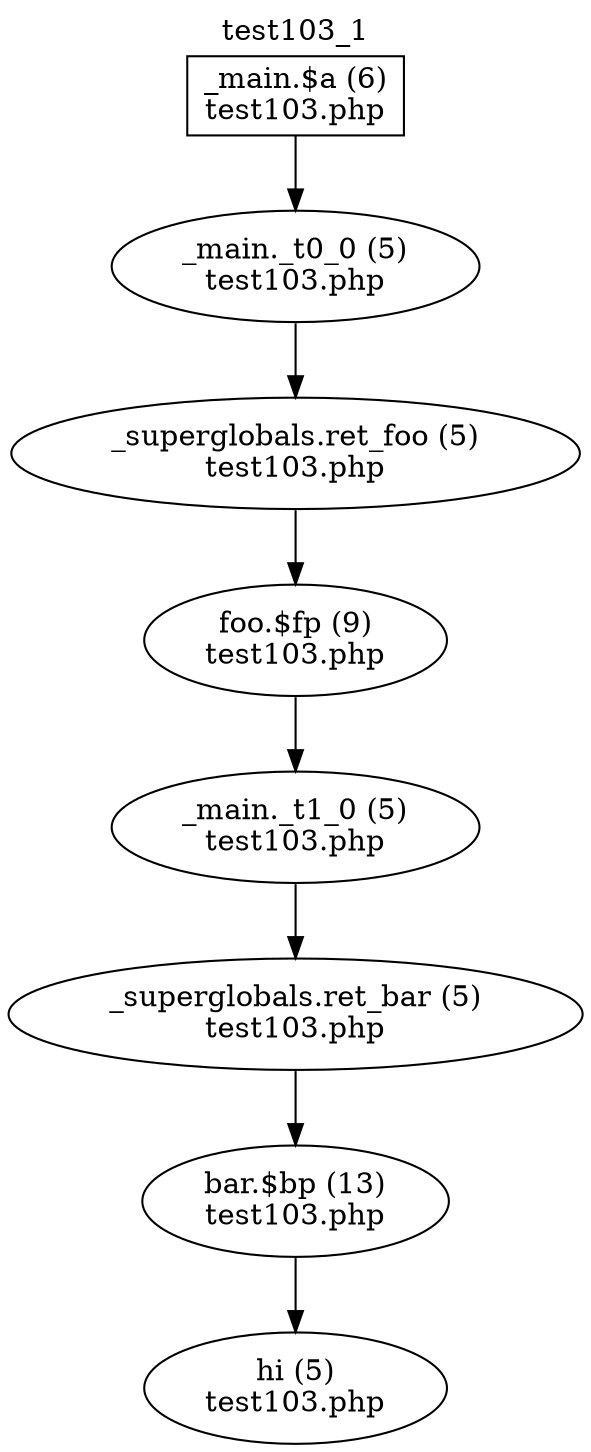 digraph cfg {
  label="test103_1";
  labelloc=t;
  n1 [shape=box, label="_main.$a (6)\ntest103.php"];
  n2 [shape=ellipse, label="_main._t0_0 (5)\ntest103.php"];
  n3 [shape=ellipse, label="_superglobals.ret_foo (5)\ntest103.php"];
  n4 [shape=ellipse, label="foo.$fp (9)\ntest103.php"];
  n5 [shape=ellipse, label="_main._t1_0 (5)\ntest103.php"];
  n6 [shape=ellipse, label="_superglobals.ret_bar (5)\ntest103.php"];
  n7 [shape=ellipse, label="bar.$bp (13)\ntest103.php"];
  n8 [shape=ellipse, label="hi (5)\ntest103.php"];
  n1 -> n2;
  n2 -> n3;
  n3 -> n4;
  n4 -> n5;
  n5 -> n6;
  n6 -> n7;
  n7 -> n8;
}
